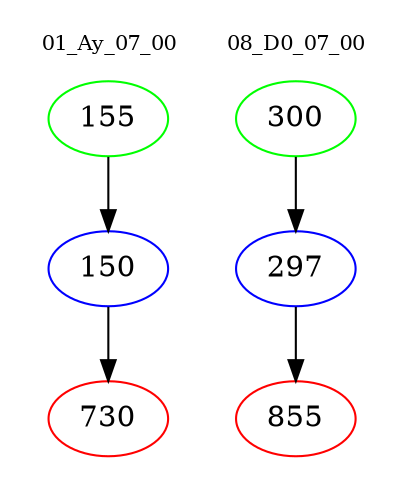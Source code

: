 digraph{
subgraph cluster_0 {
color = white
label = "01_Ay_07_00";
fontsize=10;
T0_155 [label="155", color="green"]
T0_155 -> T0_150 [color="black"]
T0_150 [label="150", color="blue"]
T0_150 -> T0_730 [color="black"]
T0_730 [label="730", color="red"]
}
subgraph cluster_1 {
color = white
label = "08_D0_07_00";
fontsize=10;
T1_300 [label="300", color="green"]
T1_300 -> T1_297 [color="black"]
T1_297 [label="297", color="blue"]
T1_297 -> T1_855 [color="black"]
T1_855 [label="855", color="red"]
}
}
